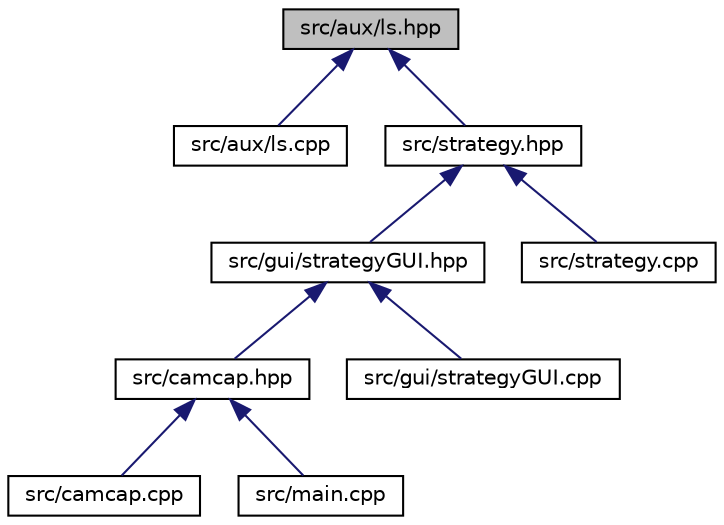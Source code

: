 digraph "src/aux/ls.hpp"
{
 // INTERACTIVE_SVG=YES
  edge [fontname="Helvetica",fontsize="10",labelfontname="Helvetica",labelfontsize="10"];
  node [fontname="Helvetica",fontsize="10",shape=record];
  Node2 [label="src/aux/ls.hpp",height=0.2,width=0.4,color="black", fillcolor="grey75", style="filled", fontcolor="black"];
  Node2 -> Node3 [dir="back",color="midnightblue",fontsize="10",style="solid"];
  Node3 [label="src/aux/ls.cpp",height=0.2,width=0.4,color="black", fillcolor="white", style="filled",URL="$ls_8cpp.html"];
  Node2 -> Node4 [dir="back",color="midnightblue",fontsize="10",style="solid"];
  Node4 [label="src/strategy.hpp",height=0.2,width=0.4,color="black", fillcolor="white", style="filled",URL="$strategy_8hpp.html"];
  Node4 -> Node5 [dir="back",color="midnightblue",fontsize="10",style="solid"];
  Node5 [label="src/gui/strategyGUI.hpp",height=0.2,width=0.4,color="black", fillcolor="white", style="filled",URL="$strategy_g_u_i_8hpp.html"];
  Node5 -> Node6 [dir="back",color="midnightblue",fontsize="10",style="solid"];
  Node6 [label="src/camcap.hpp",height=0.2,width=0.4,color="black", fillcolor="white", style="filled",URL="$camcap_8hpp.html"];
  Node6 -> Node7 [dir="back",color="midnightblue",fontsize="10",style="solid"];
  Node7 [label="src/camcap.cpp",height=0.2,width=0.4,color="black", fillcolor="white", style="filled",URL="$camcap_8cpp.html"];
  Node6 -> Node8 [dir="back",color="midnightblue",fontsize="10",style="solid"];
  Node8 [label="src/main.cpp",height=0.2,width=0.4,color="black", fillcolor="white", style="filled",URL="$main_8cpp.html"];
  Node5 -> Node9 [dir="back",color="midnightblue",fontsize="10",style="solid"];
  Node9 [label="src/gui/strategyGUI.cpp",height=0.2,width=0.4,color="black", fillcolor="white", style="filled",URL="$strategy_g_u_i_8cpp.html"];
  Node4 -> Node10 [dir="back",color="midnightblue",fontsize="10",style="solid"];
  Node10 [label="src/strategy.cpp",height=0.2,width=0.4,color="black", fillcolor="white", style="filled",URL="$strategy_8cpp.html"];
}
